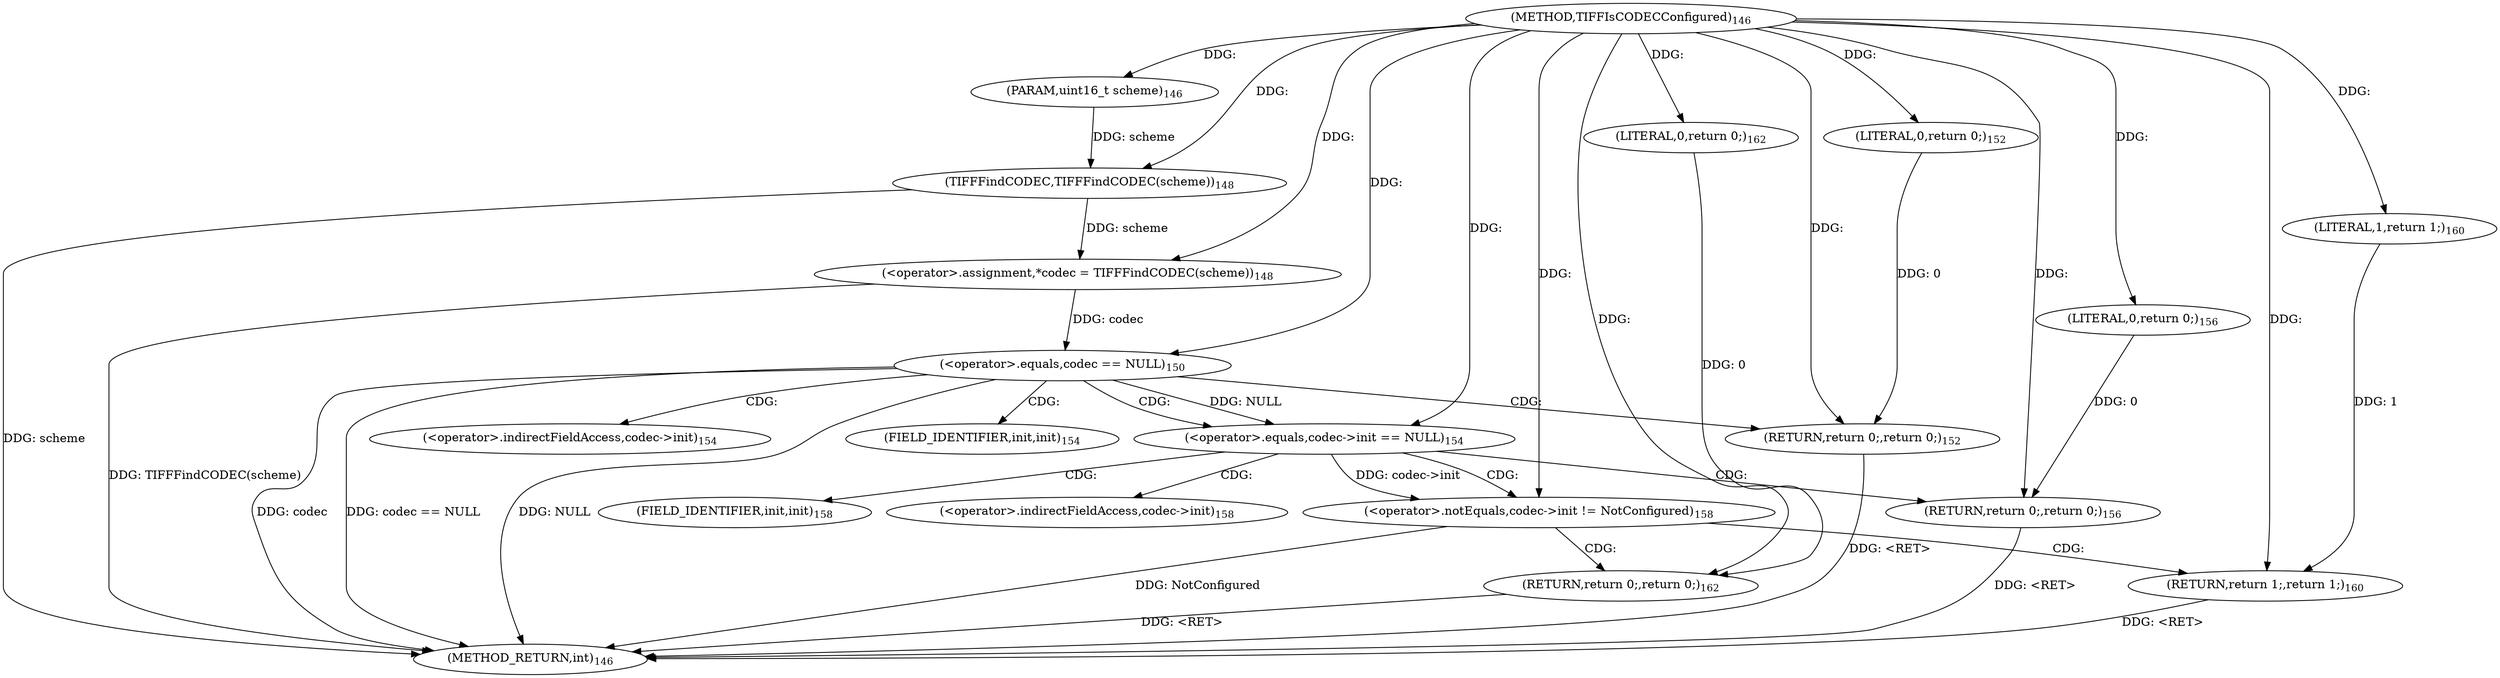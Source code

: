 digraph "TIFFIsCODECConfigured" {  
"29134" [label = <(METHOD,TIFFIsCODECConfigured)<SUB>146</SUB>> ]
"29169" [label = <(METHOD_RETURN,int)<SUB>146</SUB>> ]
"29135" [label = <(PARAM,uint16_t scheme)<SUB>146</SUB>> ]
"29138" [label = <(&lt;operator&gt;.assignment,*codec = TIFFFindCODEC(scheme))<SUB>148</SUB>> ]
"29167" [label = <(RETURN,return 0;,return 0;)<SUB>162</SUB>> ]
"29143" [label = <(&lt;operator&gt;.equals,codec == NULL)<SUB>150</SUB>> ]
"29150" [label = <(&lt;operator&gt;.equals,codec-&gt;init == NULL)<SUB>154</SUB>> ]
"29159" [label = <(&lt;operator&gt;.notEquals,codec-&gt;init != NotConfigured)<SUB>158</SUB>> ]
"29168" [label = <(LITERAL,0,return 0;)<SUB>162</SUB>> ]
"29140" [label = <(TIFFFindCODEC,TIFFFindCODEC(scheme))<SUB>148</SUB>> ]
"29147" [label = <(RETURN,return 0;,return 0;)<SUB>152</SUB>> ]
"29156" [label = <(RETURN,return 0;,return 0;)<SUB>156</SUB>> ]
"29165" [label = <(RETURN,return 1;,return 1;)<SUB>160</SUB>> ]
"29148" [label = <(LITERAL,0,return 0;)<SUB>152</SUB>> ]
"29157" [label = <(LITERAL,0,return 0;)<SUB>156</SUB>> ]
"29166" [label = <(LITERAL,1,return 1;)<SUB>160</SUB>> ]
"29151" [label = <(&lt;operator&gt;.indirectFieldAccess,codec-&gt;init)<SUB>154</SUB>> ]
"29160" [label = <(&lt;operator&gt;.indirectFieldAccess,codec-&gt;init)<SUB>158</SUB>> ]
"29153" [label = <(FIELD_IDENTIFIER,init,init)<SUB>154</SUB>> ]
"29162" [label = <(FIELD_IDENTIFIER,init,init)<SUB>158</SUB>> ]
  "29165" -> "29169"  [ label = "DDG: &lt;RET&gt;"] 
  "29167" -> "29169"  [ label = "DDG: &lt;RET&gt;"] 
  "29156" -> "29169"  [ label = "DDG: &lt;RET&gt;"] 
  "29147" -> "29169"  [ label = "DDG: &lt;RET&gt;"] 
  "29140" -> "29169"  [ label = "DDG: scheme"] 
  "29138" -> "29169"  [ label = "DDG: TIFFFindCODEC(scheme)"] 
  "29143" -> "29169"  [ label = "DDG: codec"] 
  "29143" -> "29169"  [ label = "DDG: NULL"] 
  "29143" -> "29169"  [ label = "DDG: codec == NULL"] 
  "29159" -> "29169"  [ label = "DDG: NotConfigured"] 
  "29134" -> "29135"  [ label = "DDG: "] 
  "29140" -> "29138"  [ label = "DDG: scheme"] 
  "29168" -> "29167"  [ label = "DDG: 0"] 
  "29134" -> "29167"  [ label = "DDG: "] 
  "29134" -> "29138"  [ label = "DDG: "] 
  "29134" -> "29168"  [ label = "DDG: "] 
  "29135" -> "29140"  [ label = "DDG: scheme"] 
  "29134" -> "29140"  [ label = "DDG: "] 
  "29138" -> "29143"  [ label = "DDG: codec"] 
  "29134" -> "29143"  [ label = "DDG: "] 
  "29148" -> "29147"  [ label = "DDG: 0"] 
  "29134" -> "29147"  [ label = "DDG: "] 
  "29143" -> "29150"  [ label = "DDG: NULL"] 
  "29134" -> "29150"  [ label = "DDG: "] 
  "29157" -> "29156"  [ label = "DDG: 0"] 
  "29134" -> "29156"  [ label = "DDG: "] 
  "29150" -> "29159"  [ label = "DDG: codec-&gt;init"] 
  "29134" -> "29159"  [ label = "DDG: "] 
  "29166" -> "29165"  [ label = "DDG: 1"] 
  "29134" -> "29165"  [ label = "DDG: "] 
  "29134" -> "29148"  [ label = "DDG: "] 
  "29134" -> "29157"  [ label = "DDG: "] 
  "29134" -> "29166"  [ label = "DDG: "] 
  "29143" -> "29153"  [ label = "CDG: "] 
  "29143" -> "29150"  [ label = "CDG: "] 
  "29143" -> "29151"  [ label = "CDG: "] 
  "29143" -> "29147"  [ label = "CDG: "] 
  "29150" -> "29160"  [ label = "CDG: "] 
  "29150" -> "29156"  [ label = "CDG: "] 
  "29150" -> "29162"  [ label = "CDG: "] 
  "29150" -> "29159"  [ label = "CDG: "] 
  "29159" -> "29167"  [ label = "CDG: "] 
  "29159" -> "29165"  [ label = "CDG: "] 
}
